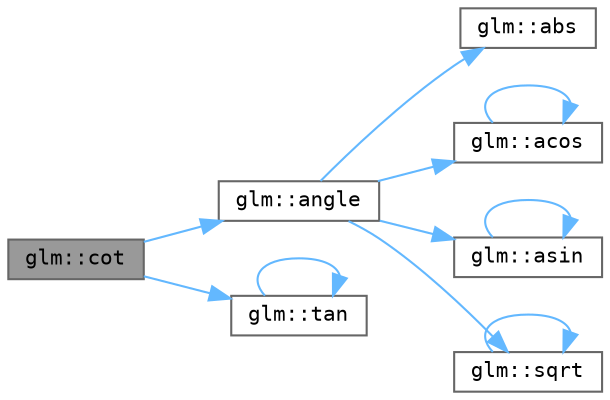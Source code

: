 digraph "glm::cot"
{
 // LATEX_PDF_SIZE
  bgcolor="transparent";
  edge [fontname=Terminal,fontsize=10,labelfontname=Helvetica,labelfontsize=10];
  node [fontname=Terminal,fontsize=10,shape=box,height=0.2,width=0.4];
  rankdir="LR";
  Node1 [label="glm::cot",height=0.2,width=0.4,color="gray40", fillcolor="grey60", style="filled", fontcolor="black",tooltip=" "];
  Node1 -> Node2 [color="steelblue1",style="solid"];
  Node2 [label="glm::angle",height=0.2,width=0.4,color="grey40", fillcolor="white", style="filled",URL="$group__ext__quaternion__trigonometric.html#ga8aa248b31d5ade470c87304df5eb7bd8",tooltip=" "];
  Node2 -> Node3 [color="steelblue1",style="solid"];
  Node3 [label="glm::abs",height=0.2,width=0.4,color="grey40", fillcolor="white", style="filled",URL="$group__core__func__common.html#ga439e60a72eadecfeda2df5449c613a64",tooltip=" "];
  Node2 -> Node4 [color="steelblue1",style="solid"];
  Node4 [label="glm::acos",height=0.2,width=0.4,color="grey40", fillcolor="white", style="filled",URL="$group__core__func__trigonometric.html#gaf621a212fa21c1009344895a52e9c82c",tooltip=" "];
  Node4 -> Node4 [color="steelblue1",style="solid"];
  Node2 -> Node5 [color="steelblue1",style="solid"];
  Node5 [label="glm::asin",height=0.2,width=0.4,color="grey40", fillcolor="white", style="filled",URL="$group__core__func__trigonometric.html#gad3628b879437a75d1941f965b2893db7",tooltip=" "];
  Node5 -> Node5 [color="steelblue1",style="solid"];
  Node2 -> Node6 [color="steelblue1",style="solid"];
  Node6 [label="glm::sqrt",height=0.2,width=0.4,color="grey40", fillcolor="white", style="filled",URL="$group__core__func__exponential.html#ga1f904e09827e939a56e4158f45ca8ede",tooltip=" "];
  Node6 -> Node6 [color="steelblue1",style="solid"];
  Node1 -> Node7 [color="steelblue1",style="solid"];
  Node7 [label="glm::tan",height=0.2,width=0.4,color="grey40", fillcolor="white", style="filled",URL="$group__core__func__trigonometric.html#gae5727eacf7692c197af6298b6d4ad922",tooltip=" "];
  Node7 -> Node7 [color="steelblue1",style="solid"];
}
